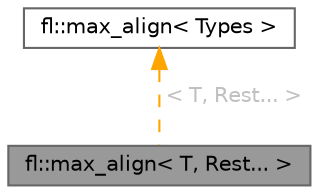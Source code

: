 digraph "fl::max_align&lt; T, Rest... &gt;"
{
 // INTERACTIVE_SVG=YES
 // LATEX_PDF_SIZE
  bgcolor="transparent";
  edge [fontname=Helvetica,fontsize=10,labelfontname=Helvetica,labelfontsize=10];
  node [fontname=Helvetica,fontsize=10,shape=box,height=0.2,width=0.4];
  Node1 [id="Node000001",label="fl::max_align\< T, Rest... \>",height=0.2,width=0.4,color="gray40", fillcolor="grey60", style="filled", fontcolor="black",tooltip=" "];
  Node2 -> Node1 [id="edge1_Node000001_Node000002",dir="back",color="orange",style="dashed",tooltip=" ",label=" \< T, Rest... \>",fontcolor="grey" ];
  Node2 [id="Node000002",label="fl::max_align\< Types \>",height=0.2,width=0.4,color="gray40", fillcolor="white", style="filled",URL="$d4/d36/namespacefl.html#d6/d4e/structfl_1_1max__align",tooltip=" "];
}
